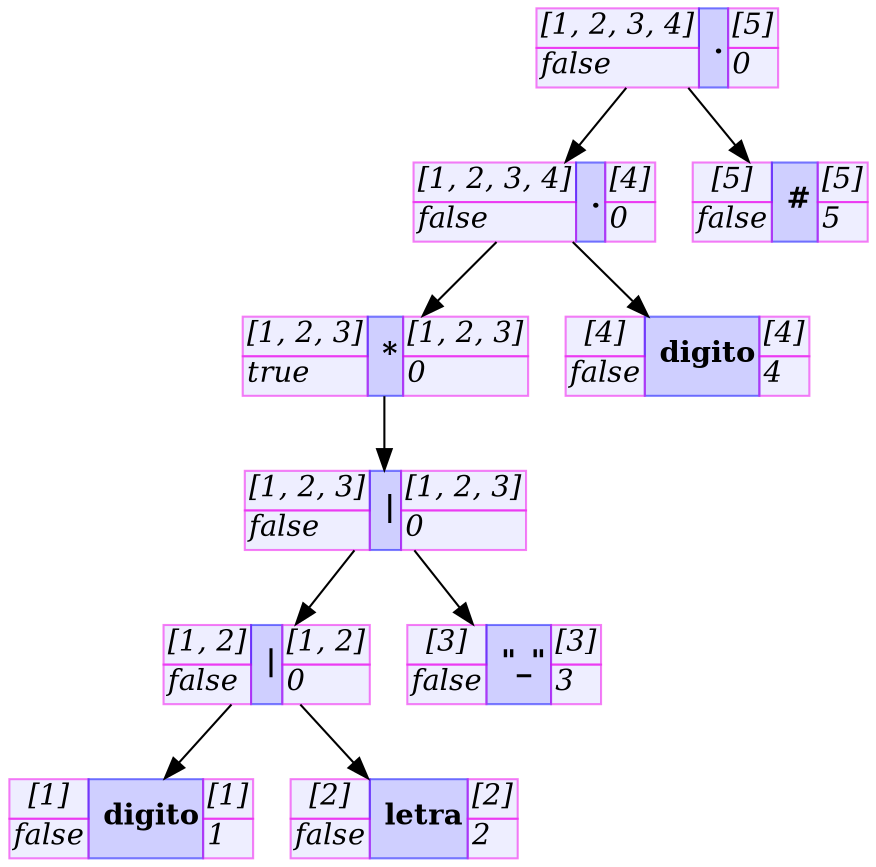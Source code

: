 digraph AST{
    rankdir=TB;
    node28 -> node26;
    node26 -> node25;
    node25 -> node24;
    node24 -> node23;
    node23 -> node21;
    node23 -> node20;
    node24 -> node19;
    node26 -> node18;
    node28 -> node27;
   node28[
		
		label=<<table border="0" cellborder="1" cellspacing="0" cellpadding="1">
			
			<tr> 
			    <td align="center" bgcolor = "#0000ff11" color="#ee00ee80"><i>[1, 2, 3, 4]</i></td>
			    <td rowspan = "2" aling= "center" fontsize = "25" bgcolor = "#0000ff30" color="#0000ff80"> <b>.</b></td> 
			    <td align="center" bgcolor = "#0000ff11" color="#ee00ee80"><i>[5]</i></td>
			</tr>
			<tr> 
			    <td align="left" bgcolor = "#0000ff11" color="#ee00ee80"><i>false</i></td>
			    <td align="left" bgcolor = "#0000ff11" color="#ee00ee80"><i>0</i><br align="left"/></td>
			</tr>
		
		</table>>
		shape=plain
           ];
   node26[
		
		label=<<table border="0" cellborder="1" cellspacing="0" cellpadding="1">
			
			<tr> 
			    <td align="center" bgcolor = "#0000ff11" color="#ee00ee80"><i>[1, 2, 3, 4]</i></td>
			    <td rowspan = "2" aling= "center" fontsize = "25" bgcolor = "#0000ff30" color="#0000ff80"> <b>.</b></td> 
			    <td align="center" bgcolor = "#0000ff11" color="#ee00ee80"><i>[4]</i></td>
			</tr>
			<tr> 
			    <td align="left" bgcolor = "#0000ff11" color="#ee00ee80"><i>false</i></td>
			    <td align="left" bgcolor = "#0000ff11" color="#ee00ee80"><i>0</i><br align="left"/></td>
			</tr>
		
		</table>>
		shape=plain
           ];
   node25[
		
		label=<<table border="0" cellborder="1" cellspacing="0" cellpadding="1">
			
			<tr> 
			    <td align="center" bgcolor = "#0000ff11" color="#ee00ee80"><i>[1, 2, 3]</i></td>
			    <td rowspan = "2" aling= "center" fontsize = "25" bgcolor = "#0000ff30" color="#0000ff80"> <b>*</b></td> 
			    <td align="center" bgcolor = "#0000ff11" color="#ee00ee80"><i>[1, 2, 3]</i></td>
			</tr>
			<tr> 
			    <td align="left" bgcolor = "#0000ff11" color="#ee00ee80"><i>true</i></td>
			    <td align="left" bgcolor = "#0000ff11" color="#ee00ee80"><i>0</i><br align="left"/></td>
			</tr>
		
		</table>>
		shape=plain
           ];
   node24[
		
		label=<<table border="0" cellborder="1" cellspacing="0" cellpadding="1">
			
			<tr> 
			    <td align="center" bgcolor = "#0000ff11" color="#ee00ee80"><i>[1, 2, 3]</i></td>
			    <td rowspan = "2" aling= "center" fontsize = "25" bgcolor = "#0000ff30" color="#0000ff80"> <b>|</b></td> 
			    <td align="center" bgcolor = "#0000ff11" color="#ee00ee80"><i>[1, 2, 3]</i></td>
			</tr>
			<tr> 
			    <td align="left" bgcolor = "#0000ff11" color="#ee00ee80"><i>false</i></td>
			    <td align="left" bgcolor = "#0000ff11" color="#ee00ee80"><i>0</i><br align="left"/></td>
			</tr>
		
		</table>>
		shape=plain
           ];
   node23[
		
		label=<<table border="0" cellborder="1" cellspacing="0" cellpadding="1">
			
			<tr> 
			    <td align="center" bgcolor = "#0000ff11" color="#ee00ee80"><i>[1, 2]</i></td>
			    <td rowspan = "2" aling= "center" fontsize = "25" bgcolor = "#0000ff30" color="#0000ff80"> <b>|</b></td> 
			    <td align="center" bgcolor = "#0000ff11" color="#ee00ee80"><i>[1, 2]</i></td>
			</tr>
			<tr> 
			    <td align="left" bgcolor = "#0000ff11" color="#ee00ee80"><i>false</i></td>
			    <td align="left" bgcolor = "#0000ff11" color="#ee00ee80"><i>0</i><br align="left"/></td>
			</tr>
		
		</table>>
		shape=plain
           ];
   node21[
		
		label=<<table border="0" cellborder="1" cellspacing="0" cellpadding="1">
			
			<tr> 
			    <td align="center" bgcolor = "#0000ff11" color="#ee00ee80"><i>[1]</i></td>
			    <td rowspan = "2" aling= "center" fontsize = "25" bgcolor = "#0000ff30" color="#0000ff80"> <b>digito</b></td> 
			    <td align="center" bgcolor = "#0000ff11" color="#ee00ee80"><i>[1]</i></td>
			</tr>
			<tr> 
			    <td align="left" bgcolor = "#0000ff11" color="#ee00ee80"><i>false</i></td>
			    <td align="left" bgcolor = "#0000ff11" color="#ee00ee80"><i>1</i><br align="left"/></td>
			</tr>
		
		</table>>
		shape=plain
           ];
   node20[
		
		label=<<table border="0" cellborder="1" cellspacing="0" cellpadding="1">
			
			<tr> 
			    <td align="center" bgcolor = "#0000ff11" color="#ee00ee80"><i>[2]</i></td>
			    <td rowspan = "2" aling= "center" fontsize = "25" bgcolor = "#0000ff30" color="#0000ff80"> <b>letra</b></td> 
			    <td align="center" bgcolor = "#0000ff11" color="#ee00ee80"><i>[2]</i></td>
			</tr>
			<tr> 
			    <td align="left" bgcolor = "#0000ff11" color="#ee00ee80"><i>false</i></td>
			    <td align="left" bgcolor = "#0000ff11" color="#ee00ee80"><i>2</i><br align="left"/></td>
			</tr>
		
		</table>>
		shape=plain
           ];
   node19[
		
		label=<<table border="0" cellborder="1" cellspacing="0" cellpadding="1">
			
			<tr> 
			    <td align="center" bgcolor = "#0000ff11" color="#ee00ee80"><i>[3]</i></td>
			    <td rowspan = "2" aling= "center" fontsize = "25" bgcolor = "#0000ff30" color="#0000ff80"> <b>"_"</b></td> 
			    <td align="center" bgcolor = "#0000ff11" color="#ee00ee80"><i>[3]</i></td>
			</tr>
			<tr> 
			    <td align="left" bgcolor = "#0000ff11" color="#ee00ee80"><i>false</i></td>
			    <td align="left" bgcolor = "#0000ff11" color="#ee00ee80"><i>3</i><br align="left"/></td>
			</tr>
		
		</table>>
		shape=plain
           ];
   node18[
		
		label=<<table border="0" cellborder="1" cellspacing="0" cellpadding="1">
			
			<tr> 
			    <td align="center" bgcolor = "#0000ff11" color="#ee00ee80"><i>[4]</i></td>
			    <td rowspan = "2" aling= "center" fontsize = "25" bgcolor = "#0000ff30" color="#0000ff80"> <b>digito</b></td> 
			    <td align="center" bgcolor = "#0000ff11" color="#ee00ee80"><i>[4]</i></td>
			</tr>
			<tr> 
			    <td align="left" bgcolor = "#0000ff11" color="#ee00ee80"><i>false</i></td>
			    <td align="left" bgcolor = "#0000ff11" color="#ee00ee80"><i>4</i><br align="left"/></td>
			</tr>
		
		</table>>
		shape=plain
           ];
   node27[
		
		label=<<table border="0" cellborder="1" cellspacing="0" cellpadding="1">
			
			<tr> 
			    <td align="center" bgcolor = "#0000ff11" color="#ee00ee80"><i>[5]</i></td>
			    <td rowspan = "2" aling= "center" fontsize = "25" bgcolor = "#0000ff30" color="#0000ff80"> <b>#</b></td> 
			    <td align="center" bgcolor = "#0000ff11" color="#ee00ee80"><i>[5]</i></td>
			</tr>
			<tr> 
			    <td align="left" bgcolor = "#0000ff11" color="#ee00ee80"><i>false</i></td>
			    <td align="left" bgcolor = "#0000ff11" color="#ee00ee80"><i>5</i><br align="left"/></td>
			</tr>
		
		</table>>
		shape=plain
           ];
}
